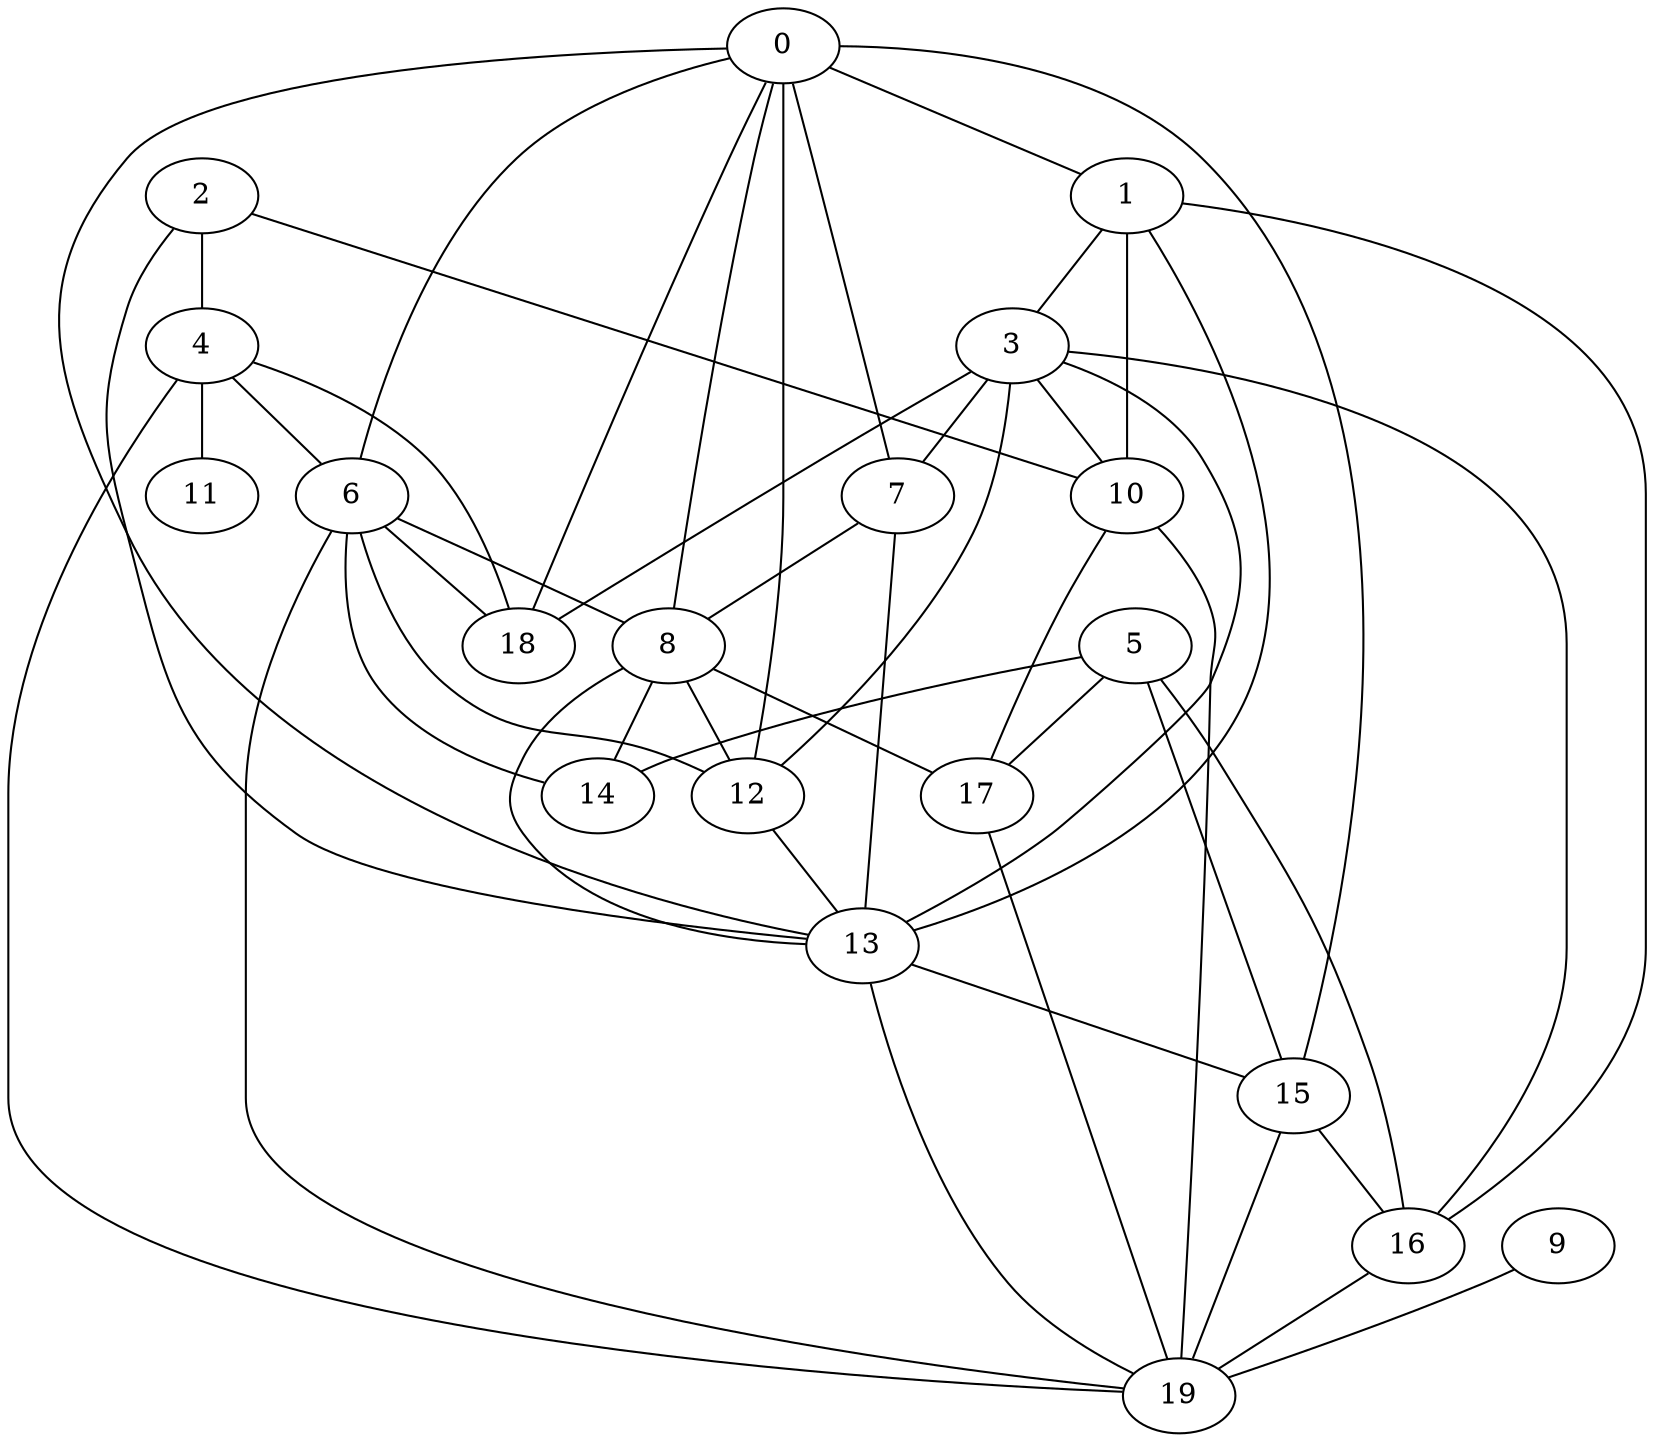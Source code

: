strict graph  {
0;
1;
2;
3;
4;
5;
6;
7;
8;
9;
10;
11;
12;
13;
14;
15;
16;
17;
18;
19;
0 -- 7  [weight=108900];
0 -- 12  [weight=104300];
0 -- 13  [weight=101900];
0 -- 15  [weight=104200];
0 -- 18  [weight=108500];
0 -- 8  [weight=108400];
0 -- 1  [weight=108000];
0 -- 6  [weight=100200];
1 -- 10  [weight=105100];
1 -- 16  [weight=103900];
1 -- 13  [weight=102600];
1 -- 3  [weight=107700];
2 -- 13  [weight=100700];
2 -- 10  [weight=103900];
2 -- 4  [weight=104200];
3 -- 12  [weight=109300];
3 -- 7  [weight=108000];
3 -- 16  [weight=105900];
3 -- 18  [weight=101300];
3 -- 10  [weight=106600];
3 -- 13  [weight=103900];
4 -- 18  [weight=102100];
4 -- 19  [weight=107900];
4 -- 11  [weight=107800];
4 -- 6  [weight=108000];
5 -- 14  [weight=104000];
5 -- 15  [weight=102700];
5 -- 17  [weight=108300];
5 -- 16  [weight=106400];
6 -- 18  [weight=106400];
6 -- 14  [weight=107500];
6 -- 8  [weight=106200];
6 -- 19  [weight=100700];
6 -- 12  [weight=103300];
7 -- 8  [weight=102000];
7 -- 13  [weight=109900];
8 -- 17  [weight=110000];
8 -- 12  [weight=100300];
8 -- 14  [weight=109600];
8 -- 13  [weight=102100];
9 -- 19  [weight=103000];
10 -- 17  [weight=100000];
10 -- 19  [weight=105700];
12 -- 13  [weight=104700];
13 -- 19  [weight=103600];
13 -- 15  [weight=106800];
15 -- 16  [weight=100200];
15 -- 19  [weight=110000];
16 -- 19  [weight=104000];
17 -- 19  [weight=101100];
}
